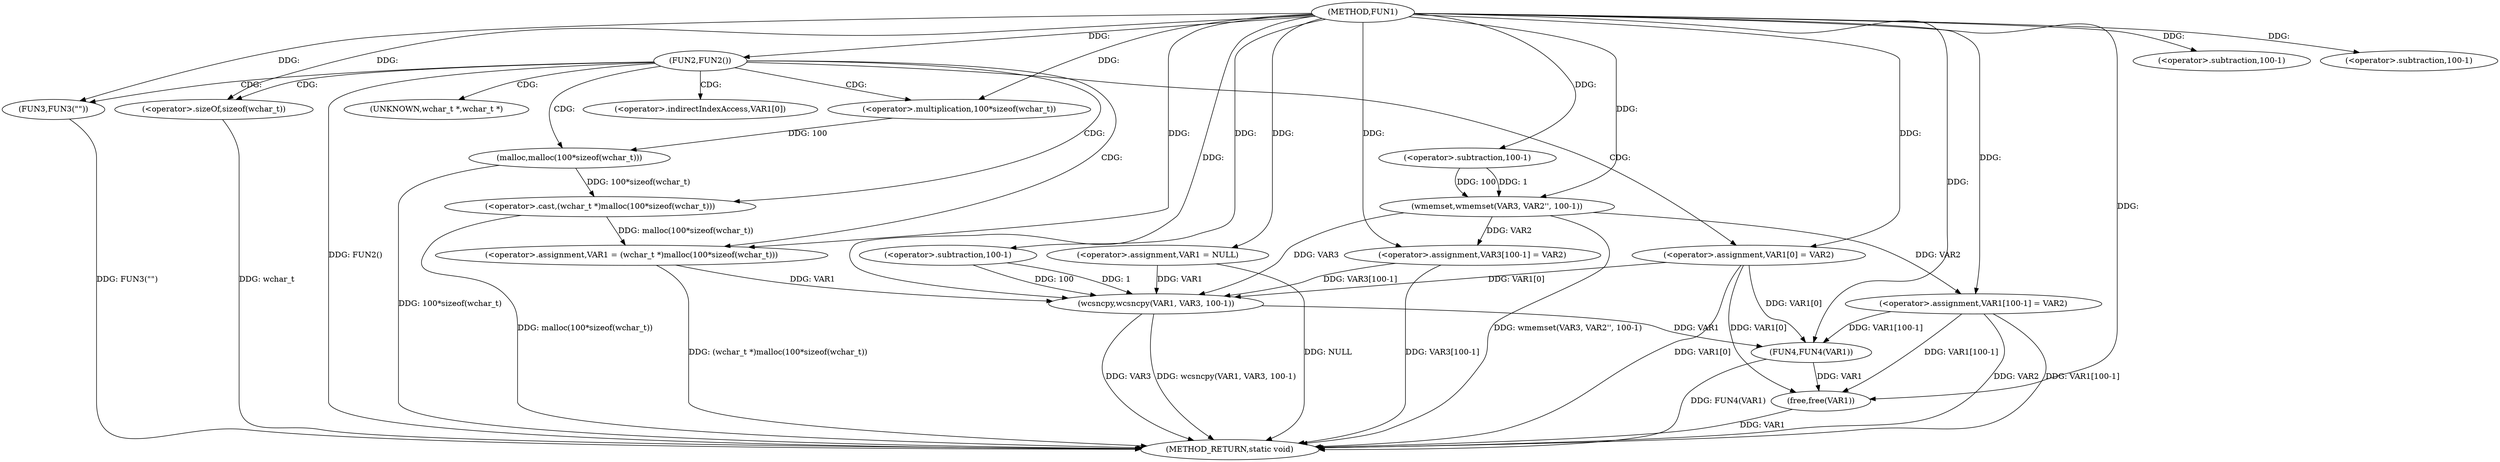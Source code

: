 digraph FUN1 {  
"1000100" [label = "(METHOD,FUN1)" ]
"1000159" [label = "(METHOD_RETURN,static void)" ]
"1000103" [label = "(<operator>.assignment,VAR1 = NULL)" ]
"1000107" [label = "(FUN2,FUN2())" ]
"1000109" [label = "(FUN3,FUN3(\"\"))" ]
"1000113" [label = "(<operator>.assignment,VAR1 = (wchar_t *)malloc(100*sizeof(wchar_t)))" ]
"1000115" [label = "(<operator>.cast,(wchar_t *)malloc(100*sizeof(wchar_t)))" ]
"1000117" [label = "(malloc,malloc(100*sizeof(wchar_t)))" ]
"1000118" [label = "(<operator>.multiplication,100*sizeof(wchar_t))" ]
"1000120" [label = "(<operator>.sizeOf,sizeof(wchar_t))" ]
"1000122" [label = "(<operator>.assignment,VAR1[0] = VAR2)" ]
"1000129" [label = "(wmemset,wmemset(VAR3, VAR2'', 100-1))" ]
"1000132" [label = "(<operator>.subtraction,100-1)" ]
"1000135" [label = "(<operator>.assignment,VAR3[100-1] = VAR2)" ]
"1000138" [label = "(<operator>.subtraction,100-1)" ]
"1000142" [label = "(wcsncpy,wcsncpy(VAR1, VAR3, 100-1))" ]
"1000145" [label = "(<operator>.subtraction,100-1)" ]
"1000148" [label = "(<operator>.assignment,VAR1[100-1] = VAR2)" ]
"1000151" [label = "(<operator>.subtraction,100-1)" ]
"1000155" [label = "(FUN4,FUN4(VAR1))" ]
"1000157" [label = "(free,free(VAR1))" ]
"1000116" [label = "(UNKNOWN,wchar_t *,wchar_t *)" ]
"1000123" [label = "(<operator>.indirectIndexAccess,VAR1[0])" ]
  "1000115" -> "1000159"  [ label = "DDG: malloc(100*sizeof(wchar_t))"] 
  "1000142" -> "1000159"  [ label = "DDG: wcsncpy(VAR1, VAR3, 100-1)"] 
  "1000103" -> "1000159"  [ label = "DDG: NULL"] 
  "1000122" -> "1000159"  [ label = "DDG: VAR1[0]"] 
  "1000117" -> "1000159"  [ label = "DDG: 100*sizeof(wchar_t)"] 
  "1000148" -> "1000159"  [ label = "DDG: VAR2"] 
  "1000109" -> "1000159"  [ label = "DDG: FUN3(\"\")"] 
  "1000107" -> "1000159"  [ label = "DDG: FUN2()"] 
  "1000129" -> "1000159"  [ label = "DDG: wmemset(VAR3, VAR2'', 100-1)"] 
  "1000155" -> "1000159"  [ label = "DDG: FUN4(VAR1)"] 
  "1000142" -> "1000159"  [ label = "DDG: VAR3"] 
  "1000157" -> "1000159"  [ label = "DDG: VAR1"] 
  "1000113" -> "1000159"  [ label = "DDG: (wchar_t *)malloc(100*sizeof(wchar_t))"] 
  "1000120" -> "1000159"  [ label = "DDG: wchar_t"] 
  "1000148" -> "1000159"  [ label = "DDG: VAR1[100-1]"] 
  "1000135" -> "1000159"  [ label = "DDG: VAR3[100-1]"] 
  "1000100" -> "1000103"  [ label = "DDG: "] 
  "1000100" -> "1000107"  [ label = "DDG: "] 
  "1000100" -> "1000109"  [ label = "DDG: "] 
  "1000115" -> "1000113"  [ label = "DDG: malloc(100*sizeof(wchar_t))"] 
  "1000100" -> "1000113"  [ label = "DDG: "] 
  "1000117" -> "1000115"  [ label = "DDG: 100*sizeof(wchar_t)"] 
  "1000118" -> "1000117"  [ label = "DDG: 100"] 
  "1000100" -> "1000118"  [ label = "DDG: "] 
  "1000100" -> "1000120"  [ label = "DDG: "] 
  "1000100" -> "1000122"  [ label = "DDG: "] 
  "1000100" -> "1000129"  [ label = "DDG: "] 
  "1000132" -> "1000129"  [ label = "DDG: 100"] 
  "1000132" -> "1000129"  [ label = "DDG: 1"] 
  "1000100" -> "1000132"  [ label = "DDG: "] 
  "1000129" -> "1000135"  [ label = "DDG: VAR2"] 
  "1000100" -> "1000135"  [ label = "DDG: "] 
  "1000100" -> "1000138"  [ label = "DDG: "] 
  "1000103" -> "1000142"  [ label = "DDG: VAR1"] 
  "1000113" -> "1000142"  [ label = "DDG: VAR1"] 
  "1000122" -> "1000142"  [ label = "DDG: VAR1[0]"] 
  "1000100" -> "1000142"  [ label = "DDG: "] 
  "1000129" -> "1000142"  [ label = "DDG: VAR3"] 
  "1000135" -> "1000142"  [ label = "DDG: VAR3[100-1]"] 
  "1000145" -> "1000142"  [ label = "DDG: 100"] 
  "1000145" -> "1000142"  [ label = "DDG: 1"] 
  "1000100" -> "1000145"  [ label = "DDG: "] 
  "1000100" -> "1000148"  [ label = "DDG: "] 
  "1000129" -> "1000148"  [ label = "DDG: VAR2"] 
  "1000100" -> "1000151"  [ label = "DDG: "] 
  "1000122" -> "1000155"  [ label = "DDG: VAR1[0]"] 
  "1000148" -> "1000155"  [ label = "DDG: VAR1[100-1]"] 
  "1000142" -> "1000155"  [ label = "DDG: VAR1"] 
  "1000100" -> "1000155"  [ label = "DDG: "] 
  "1000122" -> "1000157"  [ label = "DDG: VAR1[0]"] 
  "1000148" -> "1000157"  [ label = "DDG: VAR1[100-1]"] 
  "1000155" -> "1000157"  [ label = "DDG: VAR1"] 
  "1000100" -> "1000157"  [ label = "DDG: "] 
  "1000107" -> "1000109"  [ label = "CDG: "] 
  "1000107" -> "1000123"  [ label = "CDG: "] 
  "1000107" -> "1000116"  [ label = "CDG: "] 
  "1000107" -> "1000115"  [ label = "CDG: "] 
  "1000107" -> "1000120"  [ label = "CDG: "] 
  "1000107" -> "1000117"  [ label = "CDG: "] 
  "1000107" -> "1000113"  [ label = "CDG: "] 
  "1000107" -> "1000118"  [ label = "CDG: "] 
  "1000107" -> "1000122"  [ label = "CDG: "] 
}
